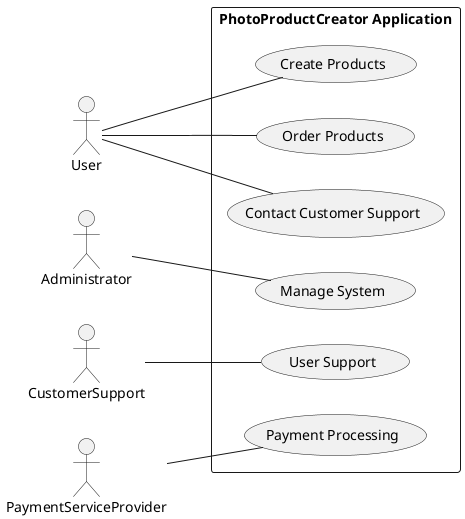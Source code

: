 @startuml actors
left to right direction
actor User
actor Administrator as Admin
actor CustomerSupport as Support
actor PaymentServiceProvider as PaymentService

rectangle "PhotoProductCreator Application" {
  User -- (Create Products)
  User -- (Order Products)
  User -- (Contact Customer Support)
  Admin -- (Manage System)
  Support -- (User Support)
  PaymentService -- (Payment Processing)
}
@enduml




